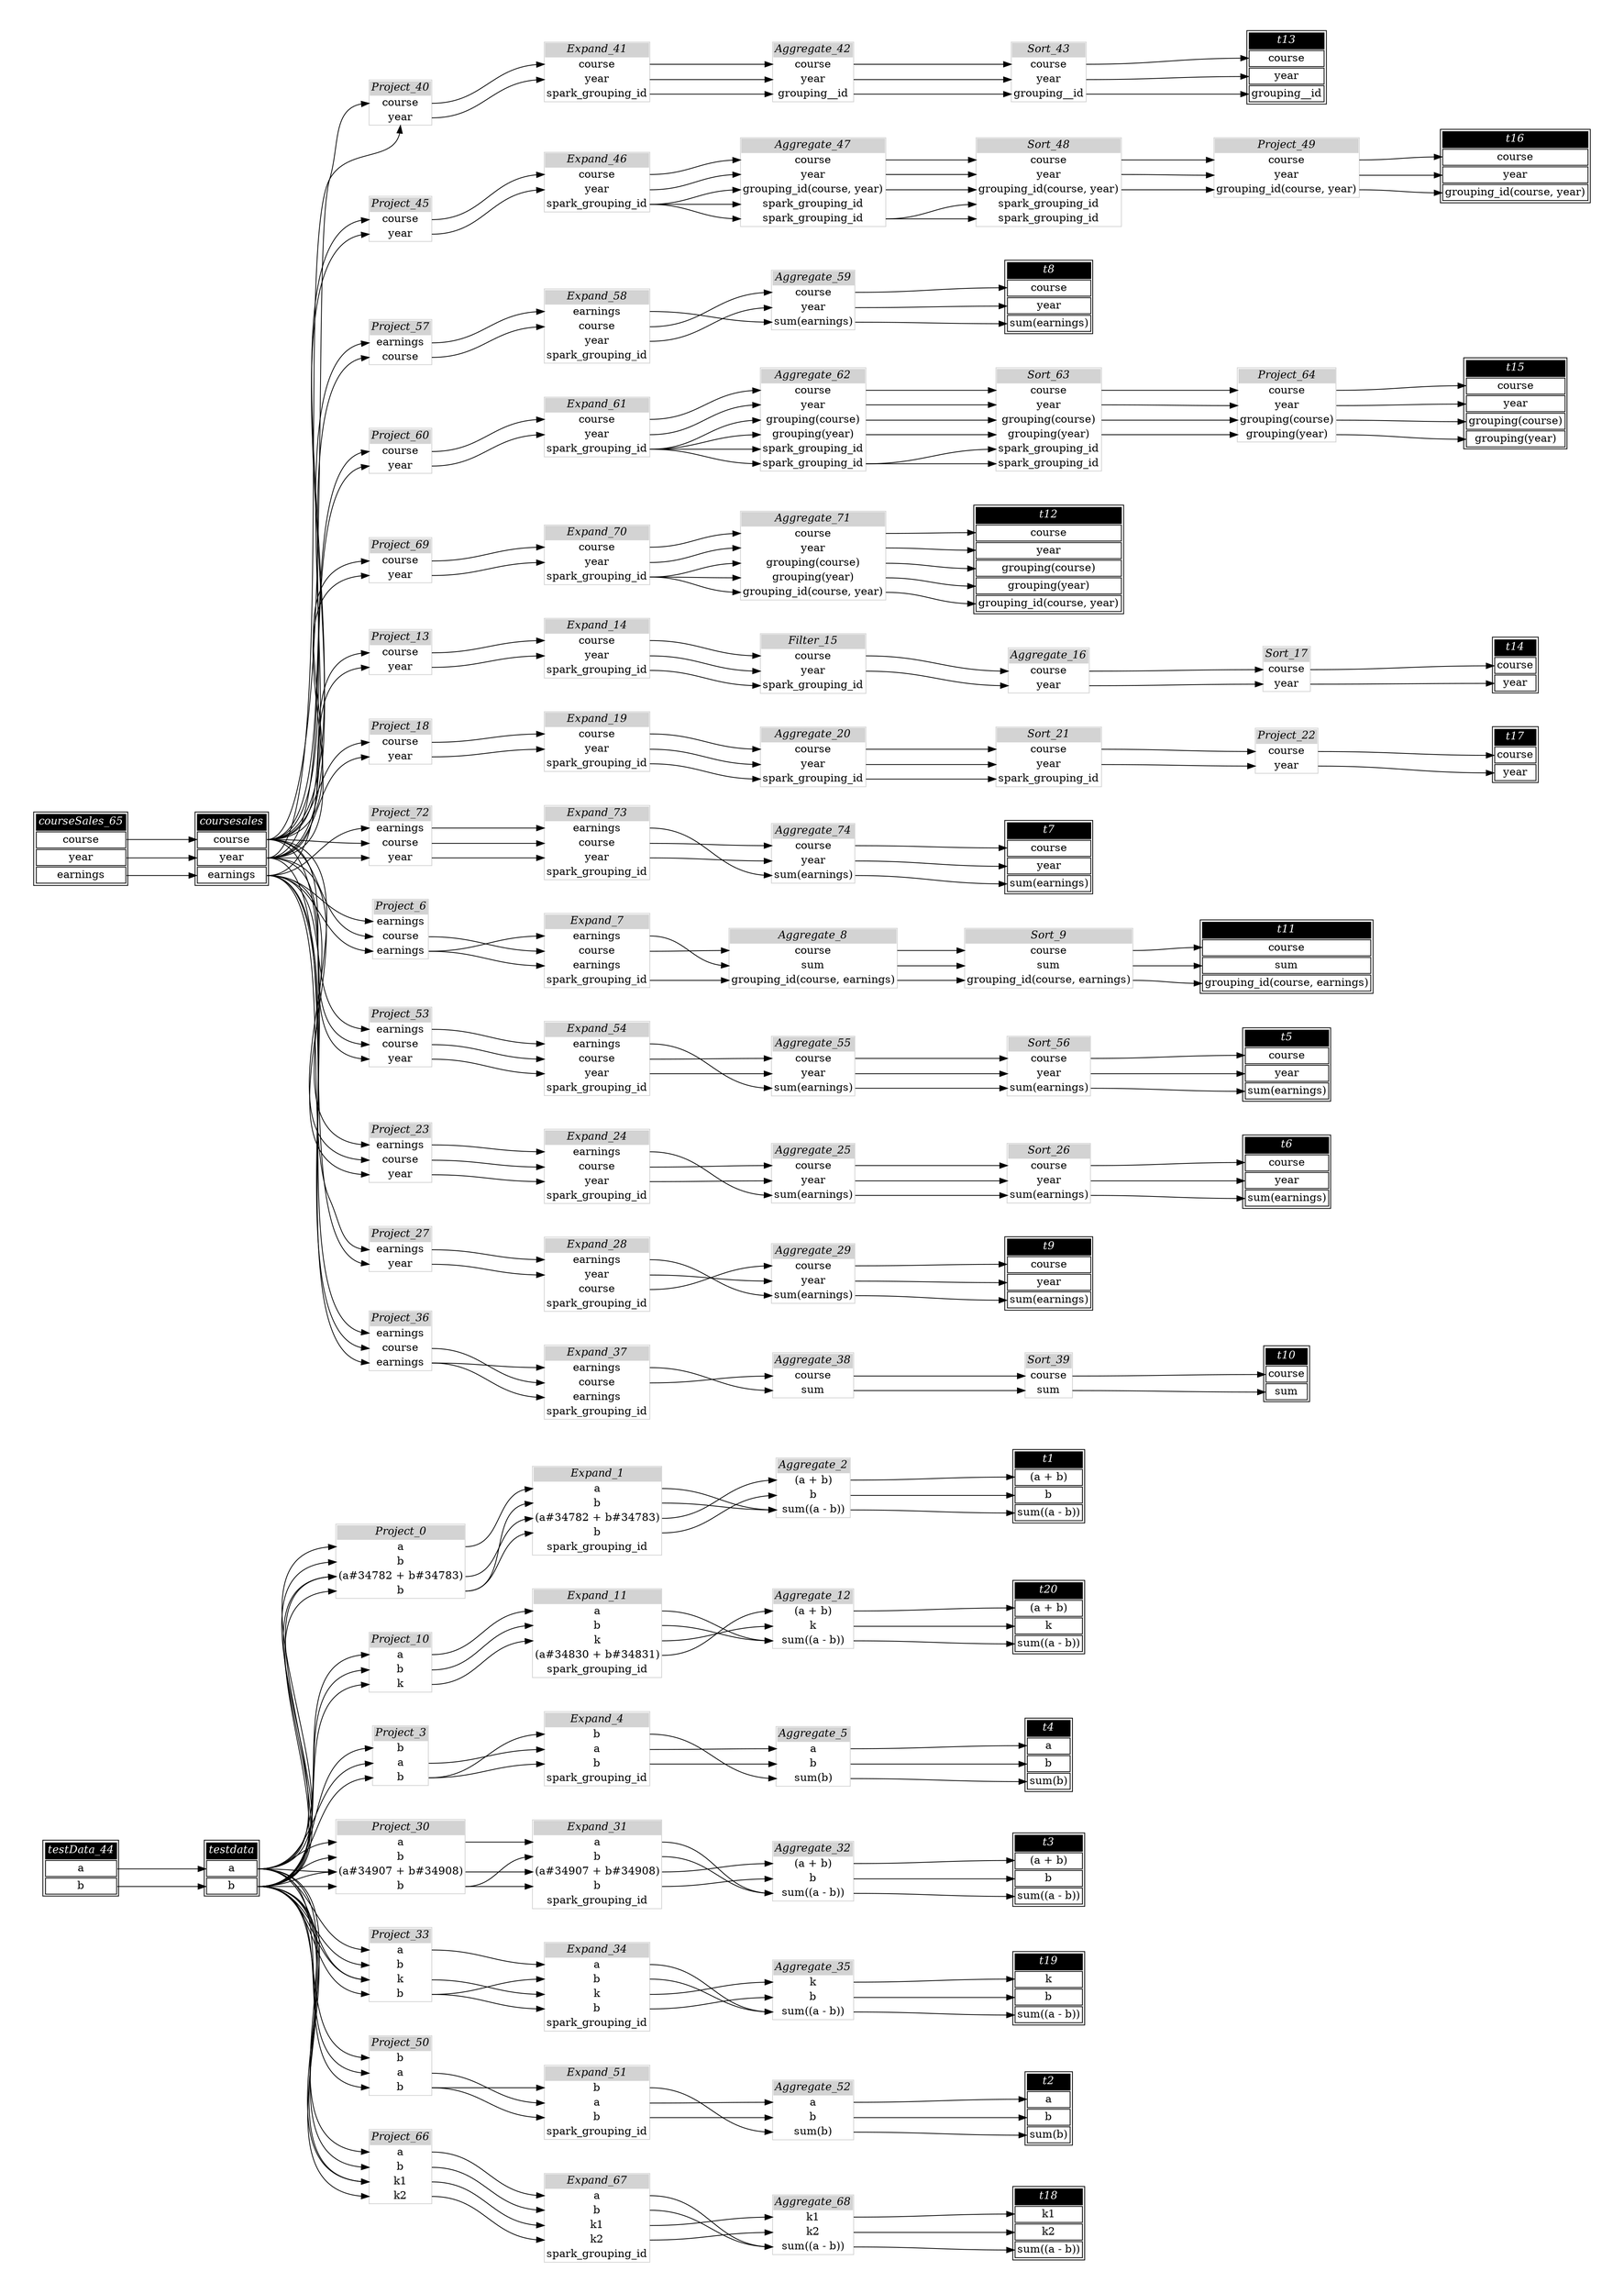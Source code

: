 // Automatically generated by SQLFlowTestSuite


digraph {
  graph [pad="0.5" nodesep="0.5" ranksep="1" fontname="Helvetica" rankdir=LR];
  node [shape=plaintext]

  
"Aggregate_12" [label=<
<table color="lightgray" border="1" cellborder="0" cellspacing="0">
  <tr><td bgcolor="lightgray" port="nodeName"><i>Aggregate_12</i></td></tr>
  <tr><td port="0">(a + b)</td></tr>
<tr><td port="1">k</td></tr>
<tr><td port="2">sum((a - b))</td></tr>
</table>>];
       

"Aggregate_16" [label=<
<table color="lightgray" border="1" cellborder="0" cellspacing="0">
  <tr><td bgcolor="lightgray" port="nodeName"><i>Aggregate_16</i></td></tr>
  <tr><td port="0">course</td></tr>
<tr><td port="1">year</td></tr>
</table>>];
       

"Aggregate_2" [label=<
<table color="lightgray" border="1" cellborder="0" cellspacing="0">
  <tr><td bgcolor="lightgray" port="nodeName"><i>Aggregate_2</i></td></tr>
  <tr><td port="0">(a + b)</td></tr>
<tr><td port="1">b</td></tr>
<tr><td port="2">sum((a - b))</td></tr>
</table>>];
       

"Aggregate_20" [label=<
<table color="lightgray" border="1" cellborder="0" cellspacing="0">
  <tr><td bgcolor="lightgray" port="nodeName"><i>Aggregate_20</i></td></tr>
  <tr><td port="0">course</td></tr>
<tr><td port="1">year</td></tr>
<tr><td port="2">spark_grouping_id</td></tr>
</table>>];
       

"Aggregate_25" [label=<
<table color="lightgray" border="1" cellborder="0" cellspacing="0">
  <tr><td bgcolor="lightgray" port="nodeName"><i>Aggregate_25</i></td></tr>
  <tr><td port="0">course</td></tr>
<tr><td port="1">year</td></tr>
<tr><td port="2">sum(earnings)</td></tr>
</table>>];
       

"Aggregate_29" [label=<
<table color="lightgray" border="1" cellborder="0" cellspacing="0">
  <tr><td bgcolor="lightgray" port="nodeName"><i>Aggregate_29</i></td></tr>
  <tr><td port="0">course</td></tr>
<tr><td port="1">year</td></tr>
<tr><td port="2">sum(earnings)</td></tr>
</table>>];
       

"Aggregate_32" [label=<
<table color="lightgray" border="1" cellborder="0" cellspacing="0">
  <tr><td bgcolor="lightgray" port="nodeName"><i>Aggregate_32</i></td></tr>
  <tr><td port="0">(a + b)</td></tr>
<tr><td port="1">b</td></tr>
<tr><td port="2">sum((a - b))</td></tr>
</table>>];
       

"Aggregate_35" [label=<
<table color="lightgray" border="1" cellborder="0" cellspacing="0">
  <tr><td bgcolor="lightgray" port="nodeName"><i>Aggregate_35</i></td></tr>
  <tr><td port="0">k</td></tr>
<tr><td port="1">b</td></tr>
<tr><td port="2">sum((a - b))</td></tr>
</table>>];
       

"Aggregate_38" [label=<
<table color="lightgray" border="1" cellborder="0" cellspacing="0">
  <tr><td bgcolor="lightgray" port="nodeName"><i>Aggregate_38</i></td></tr>
  <tr><td port="0">course</td></tr>
<tr><td port="1">sum</td></tr>
</table>>];
       

"Aggregate_42" [label=<
<table color="lightgray" border="1" cellborder="0" cellspacing="0">
  <tr><td bgcolor="lightgray" port="nodeName"><i>Aggregate_42</i></td></tr>
  <tr><td port="0">course</td></tr>
<tr><td port="1">year</td></tr>
<tr><td port="2">grouping__id</td></tr>
</table>>];
       

"Aggregate_47" [label=<
<table color="lightgray" border="1" cellborder="0" cellspacing="0">
  <tr><td bgcolor="lightgray" port="nodeName"><i>Aggregate_47</i></td></tr>
  <tr><td port="0">course</td></tr>
<tr><td port="1">year</td></tr>
<tr><td port="2">grouping_id(course, year)</td></tr>
<tr><td port="3">spark_grouping_id</td></tr>
<tr><td port="4">spark_grouping_id</td></tr>
</table>>];
       

"Aggregate_5" [label=<
<table color="lightgray" border="1" cellborder="0" cellspacing="0">
  <tr><td bgcolor="lightgray" port="nodeName"><i>Aggregate_5</i></td></tr>
  <tr><td port="0">a</td></tr>
<tr><td port="1">b</td></tr>
<tr><td port="2">sum(b)</td></tr>
</table>>];
       

"Aggregate_52" [label=<
<table color="lightgray" border="1" cellborder="0" cellspacing="0">
  <tr><td bgcolor="lightgray" port="nodeName"><i>Aggregate_52</i></td></tr>
  <tr><td port="0">a</td></tr>
<tr><td port="1">b</td></tr>
<tr><td port="2">sum(b)</td></tr>
</table>>];
       

"Aggregate_55" [label=<
<table color="lightgray" border="1" cellborder="0" cellspacing="0">
  <tr><td bgcolor="lightgray" port="nodeName"><i>Aggregate_55</i></td></tr>
  <tr><td port="0">course</td></tr>
<tr><td port="1">year</td></tr>
<tr><td port="2">sum(earnings)</td></tr>
</table>>];
       

"Aggregate_59" [label=<
<table color="lightgray" border="1" cellborder="0" cellspacing="0">
  <tr><td bgcolor="lightgray" port="nodeName"><i>Aggregate_59</i></td></tr>
  <tr><td port="0">course</td></tr>
<tr><td port="1">year</td></tr>
<tr><td port="2">sum(earnings)</td></tr>
</table>>];
       

"Aggregate_62" [label=<
<table color="lightgray" border="1" cellborder="0" cellspacing="0">
  <tr><td bgcolor="lightgray" port="nodeName"><i>Aggregate_62</i></td></tr>
  <tr><td port="0">course</td></tr>
<tr><td port="1">year</td></tr>
<tr><td port="2">grouping(course)</td></tr>
<tr><td port="3">grouping(year)</td></tr>
<tr><td port="4">spark_grouping_id</td></tr>
<tr><td port="5">spark_grouping_id</td></tr>
</table>>];
       

"Aggregate_68" [label=<
<table color="lightgray" border="1" cellborder="0" cellspacing="0">
  <tr><td bgcolor="lightgray" port="nodeName"><i>Aggregate_68</i></td></tr>
  <tr><td port="0">k1</td></tr>
<tr><td port="1">k2</td></tr>
<tr><td port="2">sum((a - b))</td></tr>
</table>>];
       

"Aggregate_71" [label=<
<table color="lightgray" border="1" cellborder="0" cellspacing="0">
  <tr><td bgcolor="lightgray" port="nodeName"><i>Aggregate_71</i></td></tr>
  <tr><td port="0">course</td></tr>
<tr><td port="1">year</td></tr>
<tr><td port="2">grouping(course)</td></tr>
<tr><td port="3">grouping(year)</td></tr>
<tr><td port="4">grouping_id(course, year)</td></tr>
</table>>];
       

"Aggregate_74" [label=<
<table color="lightgray" border="1" cellborder="0" cellspacing="0">
  <tr><td bgcolor="lightgray" port="nodeName"><i>Aggregate_74</i></td></tr>
  <tr><td port="0">course</td></tr>
<tr><td port="1">year</td></tr>
<tr><td port="2">sum(earnings)</td></tr>
</table>>];
       

"Aggregate_8" [label=<
<table color="lightgray" border="1" cellborder="0" cellspacing="0">
  <tr><td bgcolor="lightgray" port="nodeName"><i>Aggregate_8</i></td></tr>
  <tr><td port="0">course</td></tr>
<tr><td port="1">sum</td></tr>
<tr><td port="2">grouping_id(course, earnings)</td></tr>
</table>>];
       

"Expand_1" [label=<
<table color="lightgray" border="1" cellborder="0" cellspacing="0">
  <tr><td bgcolor="lightgray" port="nodeName"><i>Expand_1</i></td></tr>
  <tr><td port="0">a</td></tr>
<tr><td port="1">b</td></tr>
<tr><td port="2">(a#34782 + b#34783)</td></tr>
<tr><td port="3">b</td></tr>
<tr><td port="4">spark_grouping_id</td></tr>
</table>>];
       

"Expand_11" [label=<
<table color="lightgray" border="1" cellborder="0" cellspacing="0">
  <tr><td bgcolor="lightgray" port="nodeName"><i>Expand_11</i></td></tr>
  <tr><td port="0">a</td></tr>
<tr><td port="1">b</td></tr>
<tr><td port="2">k</td></tr>
<tr><td port="3">(a#34830 + b#34831)</td></tr>
<tr><td port="4">spark_grouping_id</td></tr>
</table>>];
       

"Expand_14" [label=<
<table color="lightgray" border="1" cellborder="0" cellspacing="0">
  <tr><td bgcolor="lightgray" port="nodeName"><i>Expand_14</i></td></tr>
  <tr><td port="0">course</td></tr>
<tr><td port="1">year</td></tr>
<tr><td port="2">spark_grouping_id</td></tr>
</table>>];
       

"Expand_19" [label=<
<table color="lightgray" border="1" cellborder="0" cellspacing="0">
  <tr><td bgcolor="lightgray" port="nodeName"><i>Expand_19</i></td></tr>
  <tr><td port="0">course</td></tr>
<tr><td port="1">year</td></tr>
<tr><td port="2">spark_grouping_id</td></tr>
</table>>];
       

"Expand_24" [label=<
<table color="lightgray" border="1" cellborder="0" cellspacing="0">
  <tr><td bgcolor="lightgray" port="nodeName"><i>Expand_24</i></td></tr>
  <tr><td port="0">earnings</td></tr>
<tr><td port="1">course</td></tr>
<tr><td port="2">year</td></tr>
<tr><td port="3">spark_grouping_id</td></tr>
</table>>];
       

"Expand_28" [label=<
<table color="lightgray" border="1" cellborder="0" cellspacing="0">
  <tr><td bgcolor="lightgray" port="nodeName"><i>Expand_28</i></td></tr>
  <tr><td port="0">earnings</td></tr>
<tr><td port="1">year</td></tr>
<tr><td port="2">course</td></tr>
<tr><td port="3">spark_grouping_id</td></tr>
</table>>];
       

"Expand_31" [label=<
<table color="lightgray" border="1" cellborder="0" cellspacing="0">
  <tr><td bgcolor="lightgray" port="nodeName"><i>Expand_31</i></td></tr>
  <tr><td port="0">a</td></tr>
<tr><td port="1">b</td></tr>
<tr><td port="2">(a#34907 + b#34908)</td></tr>
<tr><td port="3">b</td></tr>
<tr><td port="4">spark_grouping_id</td></tr>
</table>>];
       

"Expand_34" [label=<
<table color="lightgray" border="1" cellborder="0" cellspacing="0">
  <tr><td bgcolor="lightgray" port="nodeName"><i>Expand_34</i></td></tr>
  <tr><td port="0">a</td></tr>
<tr><td port="1">b</td></tr>
<tr><td port="2">k</td></tr>
<tr><td port="3">b</td></tr>
<tr><td port="4">spark_grouping_id</td></tr>
</table>>];
       

"Expand_37" [label=<
<table color="lightgray" border="1" cellborder="0" cellspacing="0">
  <tr><td bgcolor="lightgray" port="nodeName"><i>Expand_37</i></td></tr>
  <tr><td port="0">earnings</td></tr>
<tr><td port="1">course</td></tr>
<tr><td port="2">earnings</td></tr>
<tr><td port="3">spark_grouping_id</td></tr>
</table>>];
       

"Expand_4" [label=<
<table color="lightgray" border="1" cellborder="0" cellspacing="0">
  <tr><td bgcolor="lightgray" port="nodeName"><i>Expand_4</i></td></tr>
  <tr><td port="0">b</td></tr>
<tr><td port="1">a</td></tr>
<tr><td port="2">b</td></tr>
<tr><td port="3">spark_grouping_id</td></tr>
</table>>];
       

"Expand_41" [label=<
<table color="lightgray" border="1" cellborder="0" cellspacing="0">
  <tr><td bgcolor="lightgray" port="nodeName"><i>Expand_41</i></td></tr>
  <tr><td port="0">course</td></tr>
<tr><td port="1">year</td></tr>
<tr><td port="2">spark_grouping_id</td></tr>
</table>>];
       

"Expand_46" [label=<
<table color="lightgray" border="1" cellborder="0" cellspacing="0">
  <tr><td bgcolor="lightgray" port="nodeName"><i>Expand_46</i></td></tr>
  <tr><td port="0">course</td></tr>
<tr><td port="1">year</td></tr>
<tr><td port="2">spark_grouping_id</td></tr>
</table>>];
       

"Expand_51" [label=<
<table color="lightgray" border="1" cellborder="0" cellspacing="0">
  <tr><td bgcolor="lightgray" port="nodeName"><i>Expand_51</i></td></tr>
  <tr><td port="0">b</td></tr>
<tr><td port="1">a</td></tr>
<tr><td port="2">b</td></tr>
<tr><td port="3">spark_grouping_id</td></tr>
</table>>];
       

"Expand_54" [label=<
<table color="lightgray" border="1" cellborder="0" cellspacing="0">
  <tr><td bgcolor="lightgray" port="nodeName"><i>Expand_54</i></td></tr>
  <tr><td port="0">earnings</td></tr>
<tr><td port="1">course</td></tr>
<tr><td port="2">year</td></tr>
<tr><td port="3">spark_grouping_id</td></tr>
</table>>];
       

"Expand_58" [label=<
<table color="lightgray" border="1" cellborder="0" cellspacing="0">
  <tr><td bgcolor="lightgray" port="nodeName"><i>Expand_58</i></td></tr>
  <tr><td port="0">earnings</td></tr>
<tr><td port="1">course</td></tr>
<tr><td port="2">year</td></tr>
<tr><td port="3">spark_grouping_id</td></tr>
</table>>];
       

"Expand_61" [label=<
<table color="lightgray" border="1" cellborder="0" cellspacing="0">
  <tr><td bgcolor="lightgray" port="nodeName"><i>Expand_61</i></td></tr>
  <tr><td port="0">course</td></tr>
<tr><td port="1">year</td></tr>
<tr><td port="2">spark_grouping_id</td></tr>
</table>>];
       

"Expand_67" [label=<
<table color="lightgray" border="1" cellborder="0" cellspacing="0">
  <tr><td bgcolor="lightgray" port="nodeName"><i>Expand_67</i></td></tr>
  <tr><td port="0">a</td></tr>
<tr><td port="1">b</td></tr>
<tr><td port="2">k1</td></tr>
<tr><td port="3">k2</td></tr>
<tr><td port="4">spark_grouping_id</td></tr>
</table>>];
       

"Expand_7" [label=<
<table color="lightgray" border="1" cellborder="0" cellspacing="0">
  <tr><td bgcolor="lightgray" port="nodeName"><i>Expand_7</i></td></tr>
  <tr><td port="0">earnings</td></tr>
<tr><td port="1">course</td></tr>
<tr><td port="2">earnings</td></tr>
<tr><td port="3">spark_grouping_id</td></tr>
</table>>];
       

"Expand_70" [label=<
<table color="lightgray" border="1" cellborder="0" cellspacing="0">
  <tr><td bgcolor="lightgray" port="nodeName"><i>Expand_70</i></td></tr>
  <tr><td port="0">course</td></tr>
<tr><td port="1">year</td></tr>
<tr><td port="2">spark_grouping_id</td></tr>
</table>>];
       

"Expand_73" [label=<
<table color="lightgray" border="1" cellborder="0" cellspacing="0">
  <tr><td bgcolor="lightgray" port="nodeName"><i>Expand_73</i></td></tr>
  <tr><td port="0">earnings</td></tr>
<tr><td port="1">course</td></tr>
<tr><td port="2">year</td></tr>
<tr><td port="3">spark_grouping_id</td></tr>
</table>>];
       

"Filter_15" [label=<
<table color="lightgray" border="1" cellborder="0" cellspacing="0">
  <tr><td bgcolor="lightgray" port="nodeName"><i>Filter_15</i></td></tr>
  <tr><td port="0">course</td></tr>
<tr><td port="1">year</td></tr>
<tr><td port="2">spark_grouping_id</td></tr>
</table>>];
       

"Project_0" [label=<
<table color="lightgray" border="1" cellborder="0" cellspacing="0">
  <tr><td bgcolor="lightgray" port="nodeName"><i>Project_0</i></td></tr>
  <tr><td port="0">a</td></tr>
<tr><td port="1">b</td></tr>
<tr><td port="2">(a#34782 + b#34783)</td></tr>
<tr><td port="3">b</td></tr>
</table>>];
       

"Project_10" [label=<
<table color="lightgray" border="1" cellborder="0" cellspacing="0">
  <tr><td bgcolor="lightgray" port="nodeName"><i>Project_10</i></td></tr>
  <tr><td port="0">a</td></tr>
<tr><td port="1">b</td></tr>
<tr><td port="2">k</td></tr>
</table>>];
       

"Project_13" [label=<
<table color="lightgray" border="1" cellborder="0" cellspacing="0">
  <tr><td bgcolor="lightgray" port="nodeName"><i>Project_13</i></td></tr>
  <tr><td port="0">course</td></tr>
<tr><td port="1">year</td></tr>
</table>>];
       

"Project_18" [label=<
<table color="lightgray" border="1" cellborder="0" cellspacing="0">
  <tr><td bgcolor="lightgray" port="nodeName"><i>Project_18</i></td></tr>
  <tr><td port="0">course</td></tr>
<tr><td port="1">year</td></tr>
</table>>];
       

"Project_22" [label=<
<table color="lightgray" border="1" cellborder="0" cellspacing="0">
  <tr><td bgcolor="lightgray" port="nodeName"><i>Project_22</i></td></tr>
  <tr><td port="0">course</td></tr>
<tr><td port="1">year</td></tr>
</table>>];
       

"Project_23" [label=<
<table color="lightgray" border="1" cellborder="0" cellspacing="0">
  <tr><td bgcolor="lightgray" port="nodeName"><i>Project_23</i></td></tr>
  <tr><td port="0">earnings</td></tr>
<tr><td port="1">course</td></tr>
<tr><td port="2">year</td></tr>
</table>>];
       

"Project_27" [label=<
<table color="lightgray" border="1" cellborder="0" cellspacing="0">
  <tr><td bgcolor="lightgray" port="nodeName"><i>Project_27</i></td></tr>
  <tr><td port="0">earnings</td></tr>
<tr><td port="1">year</td></tr>
</table>>];
       

"Project_3" [label=<
<table color="lightgray" border="1" cellborder="0" cellspacing="0">
  <tr><td bgcolor="lightgray" port="nodeName"><i>Project_3</i></td></tr>
  <tr><td port="0">b</td></tr>
<tr><td port="1">a</td></tr>
<tr><td port="2">b</td></tr>
</table>>];
       

"Project_30" [label=<
<table color="lightgray" border="1" cellborder="0" cellspacing="0">
  <tr><td bgcolor="lightgray" port="nodeName"><i>Project_30</i></td></tr>
  <tr><td port="0">a</td></tr>
<tr><td port="1">b</td></tr>
<tr><td port="2">(a#34907 + b#34908)</td></tr>
<tr><td port="3">b</td></tr>
</table>>];
       

"Project_33" [label=<
<table color="lightgray" border="1" cellborder="0" cellspacing="0">
  <tr><td bgcolor="lightgray" port="nodeName"><i>Project_33</i></td></tr>
  <tr><td port="0">a</td></tr>
<tr><td port="1">b</td></tr>
<tr><td port="2">k</td></tr>
<tr><td port="3">b</td></tr>
</table>>];
       

"Project_36" [label=<
<table color="lightgray" border="1" cellborder="0" cellspacing="0">
  <tr><td bgcolor="lightgray" port="nodeName"><i>Project_36</i></td></tr>
  <tr><td port="0">earnings</td></tr>
<tr><td port="1">course</td></tr>
<tr><td port="2">earnings</td></tr>
</table>>];
       

"Project_40" [label=<
<table color="lightgray" border="1" cellborder="0" cellspacing="0">
  <tr><td bgcolor="lightgray" port="nodeName"><i>Project_40</i></td></tr>
  <tr><td port="0">course</td></tr>
<tr><td port="1">year</td></tr>
</table>>];
       

"Project_45" [label=<
<table color="lightgray" border="1" cellborder="0" cellspacing="0">
  <tr><td bgcolor="lightgray" port="nodeName"><i>Project_45</i></td></tr>
  <tr><td port="0">course</td></tr>
<tr><td port="1">year</td></tr>
</table>>];
       

"Project_49" [label=<
<table color="lightgray" border="1" cellborder="0" cellspacing="0">
  <tr><td bgcolor="lightgray" port="nodeName"><i>Project_49</i></td></tr>
  <tr><td port="0">course</td></tr>
<tr><td port="1">year</td></tr>
<tr><td port="2">grouping_id(course, year)</td></tr>
</table>>];
       

"Project_50" [label=<
<table color="lightgray" border="1" cellborder="0" cellspacing="0">
  <tr><td bgcolor="lightgray" port="nodeName"><i>Project_50</i></td></tr>
  <tr><td port="0">b</td></tr>
<tr><td port="1">a</td></tr>
<tr><td port="2">b</td></tr>
</table>>];
       

"Project_53" [label=<
<table color="lightgray" border="1" cellborder="0" cellspacing="0">
  <tr><td bgcolor="lightgray" port="nodeName"><i>Project_53</i></td></tr>
  <tr><td port="0">earnings</td></tr>
<tr><td port="1">course</td></tr>
<tr><td port="2">year</td></tr>
</table>>];
       

"Project_57" [label=<
<table color="lightgray" border="1" cellborder="0" cellspacing="0">
  <tr><td bgcolor="lightgray" port="nodeName"><i>Project_57</i></td></tr>
  <tr><td port="0">earnings</td></tr>
<tr><td port="1">course</td></tr>
</table>>];
       

"Project_6" [label=<
<table color="lightgray" border="1" cellborder="0" cellspacing="0">
  <tr><td bgcolor="lightgray" port="nodeName"><i>Project_6</i></td></tr>
  <tr><td port="0">earnings</td></tr>
<tr><td port="1">course</td></tr>
<tr><td port="2">earnings</td></tr>
</table>>];
       

"Project_60" [label=<
<table color="lightgray" border="1" cellborder="0" cellspacing="0">
  <tr><td bgcolor="lightgray" port="nodeName"><i>Project_60</i></td></tr>
  <tr><td port="0">course</td></tr>
<tr><td port="1">year</td></tr>
</table>>];
       

"Project_64" [label=<
<table color="lightgray" border="1" cellborder="0" cellspacing="0">
  <tr><td bgcolor="lightgray" port="nodeName"><i>Project_64</i></td></tr>
  <tr><td port="0">course</td></tr>
<tr><td port="1">year</td></tr>
<tr><td port="2">grouping(course)</td></tr>
<tr><td port="3">grouping(year)</td></tr>
</table>>];
       

"Project_66" [label=<
<table color="lightgray" border="1" cellborder="0" cellspacing="0">
  <tr><td bgcolor="lightgray" port="nodeName"><i>Project_66</i></td></tr>
  <tr><td port="0">a</td></tr>
<tr><td port="1">b</td></tr>
<tr><td port="2">k1</td></tr>
<tr><td port="3">k2</td></tr>
</table>>];
       

"Project_69" [label=<
<table color="lightgray" border="1" cellborder="0" cellspacing="0">
  <tr><td bgcolor="lightgray" port="nodeName"><i>Project_69</i></td></tr>
  <tr><td port="0">course</td></tr>
<tr><td port="1">year</td></tr>
</table>>];
       

"Project_72" [label=<
<table color="lightgray" border="1" cellborder="0" cellspacing="0">
  <tr><td bgcolor="lightgray" port="nodeName"><i>Project_72</i></td></tr>
  <tr><td port="0">earnings</td></tr>
<tr><td port="1">course</td></tr>
<tr><td port="2">year</td></tr>
</table>>];
       

"Sort_17" [label=<
<table color="lightgray" border="1" cellborder="0" cellspacing="0">
  <tr><td bgcolor="lightgray" port="nodeName"><i>Sort_17</i></td></tr>
  <tr><td port="0">course</td></tr>
<tr><td port="1">year</td></tr>
</table>>];
       

"Sort_21" [label=<
<table color="lightgray" border="1" cellborder="0" cellspacing="0">
  <tr><td bgcolor="lightgray" port="nodeName"><i>Sort_21</i></td></tr>
  <tr><td port="0">course</td></tr>
<tr><td port="1">year</td></tr>
<tr><td port="2">spark_grouping_id</td></tr>
</table>>];
       

"Sort_26" [label=<
<table color="lightgray" border="1" cellborder="0" cellspacing="0">
  <tr><td bgcolor="lightgray" port="nodeName"><i>Sort_26</i></td></tr>
  <tr><td port="0">course</td></tr>
<tr><td port="1">year</td></tr>
<tr><td port="2">sum(earnings)</td></tr>
</table>>];
       

"Sort_39" [label=<
<table color="lightgray" border="1" cellborder="0" cellspacing="0">
  <tr><td bgcolor="lightgray" port="nodeName"><i>Sort_39</i></td></tr>
  <tr><td port="0">course</td></tr>
<tr><td port="1">sum</td></tr>
</table>>];
       

"Sort_43" [label=<
<table color="lightgray" border="1" cellborder="0" cellspacing="0">
  <tr><td bgcolor="lightgray" port="nodeName"><i>Sort_43</i></td></tr>
  <tr><td port="0">course</td></tr>
<tr><td port="1">year</td></tr>
<tr><td port="2">grouping__id</td></tr>
</table>>];
       

"Sort_48" [label=<
<table color="lightgray" border="1" cellborder="0" cellspacing="0">
  <tr><td bgcolor="lightgray" port="nodeName"><i>Sort_48</i></td></tr>
  <tr><td port="0">course</td></tr>
<tr><td port="1">year</td></tr>
<tr><td port="2">grouping_id(course, year)</td></tr>
<tr><td port="3">spark_grouping_id</td></tr>
<tr><td port="4">spark_grouping_id</td></tr>
</table>>];
       

"Sort_56" [label=<
<table color="lightgray" border="1" cellborder="0" cellspacing="0">
  <tr><td bgcolor="lightgray" port="nodeName"><i>Sort_56</i></td></tr>
  <tr><td port="0">course</td></tr>
<tr><td port="1">year</td></tr>
<tr><td port="2">sum(earnings)</td></tr>
</table>>];
       

"Sort_63" [label=<
<table color="lightgray" border="1" cellborder="0" cellspacing="0">
  <tr><td bgcolor="lightgray" port="nodeName"><i>Sort_63</i></td></tr>
  <tr><td port="0">course</td></tr>
<tr><td port="1">year</td></tr>
<tr><td port="2">grouping(course)</td></tr>
<tr><td port="3">grouping(year)</td></tr>
<tr><td port="4">spark_grouping_id</td></tr>
<tr><td port="5">spark_grouping_id</td></tr>
</table>>];
       

"Sort_9" [label=<
<table color="lightgray" border="1" cellborder="0" cellspacing="0">
  <tr><td bgcolor="lightgray" port="nodeName"><i>Sort_9</i></td></tr>
  <tr><td port="0">course</td></tr>
<tr><td port="1">sum</td></tr>
<tr><td port="2">grouping_id(course, earnings)</td></tr>
</table>>];
       

"courseSales_65" [color="black" label=<
<table>
  <tr><td bgcolor="black" port="nodeName"><i><font color="white">courseSales_65</font></i></td></tr>
  <tr><td port="0">course</td></tr>
<tr><td port="1">year</td></tr>
<tr><td port="2">earnings</td></tr>
</table>>];
       

"coursesales" [color="black" label=<
<table>
  <tr><td bgcolor="black" port="nodeName"><i><font color="white">coursesales</font></i></td></tr>
  <tr><td port="0">course</td></tr>
<tr><td port="1">year</td></tr>
<tr><td port="2">earnings</td></tr>
</table>>];
       

"t1" [color="black" label=<
<table>
  <tr><td bgcolor="black" port="nodeName"><i><font color="white">t1</font></i></td></tr>
  <tr><td port="0">(a + b)</td></tr>
<tr><td port="1">b</td></tr>
<tr><td port="2">sum((a - b))</td></tr>
</table>>];
       

"t10" [color="black" label=<
<table>
  <tr><td bgcolor="black" port="nodeName"><i><font color="white">t10</font></i></td></tr>
  <tr><td port="0">course</td></tr>
<tr><td port="1">sum</td></tr>
</table>>];
       

"t11" [color="black" label=<
<table>
  <tr><td bgcolor="black" port="nodeName"><i><font color="white">t11</font></i></td></tr>
  <tr><td port="0">course</td></tr>
<tr><td port="1">sum</td></tr>
<tr><td port="2">grouping_id(course, earnings)</td></tr>
</table>>];
       

"t12" [color="black" label=<
<table>
  <tr><td bgcolor="black" port="nodeName"><i><font color="white">t12</font></i></td></tr>
  <tr><td port="0">course</td></tr>
<tr><td port="1">year</td></tr>
<tr><td port="2">grouping(course)</td></tr>
<tr><td port="3">grouping(year)</td></tr>
<tr><td port="4">grouping_id(course, year)</td></tr>
</table>>];
       

"t13" [color="black" label=<
<table>
  <tr><td bgcolor="black" port="nodeName"><i><font color="white">t13</font></i></td></tr>
  <tr><td port="0">course</td></tr>
<tr><td port="1">year</td></tr>
<tr><td port="2">grouping__id</td></tr>
</table>>];
       

"t14" [color="black" label=<
<table>
  <tr><td bgcolor="black" port="nodeName"><i><font color="white">t14</font></i></td></tr>
  <tr><td port="0">course</td></tr>
<tr><td port="1">year</td></tr>
</table>>];
       

"t15" [color="black" label=<
<table>
  <tr><td bgcolor="black" port="nodeName"><i><font color="white">t15</font></i></td></tr>
  <tr><td port="0">course</td></tr>
<tr><td port="1">year</td></tr>
<tr><td port="2">grouping(course)</td></tr>
<tr><td port="3">grouping(year)</td></tr>
</table>>];
       

"t16" [color="black" label=<
<table>
  <tr><td bgcolor="black" port="nodeName"><i><font color="white">t16</font></i></td></tr>
  <tr><td port="0">course</td></tr>
<tr><td port="1">year</td></tr>
<tr><td port="2">grouping_id(course, year)</td></tr>
</table>>];
       

"t17" [color="black" label=<
<table>
  <tr><td bgcolor="black" port="nodeName"><i><font color="white">t17</font></i></td></tr>
  <tr><td port="0">course</td></tr>
<tr><td port="1">year</td></tr>
</table>>];
       

"t18" [color="black" label=<
<table>
  <tr><td bgcolor="black" port="nodeName"><i><font color="white">t18</font></i></td></tr>
  <tr><td port="0">k1</td></tr>
<tr><td port="1">k2</td></tr>
<tr><td port="2">sum((a - b))</td></tr>
</table>>];
       

"t19" [color="black" label=<
<table>
  <tr><td bgcolor="black" port="nodeName"><i><font color="white">t19</font></i></td></tr>
  <tr><td port="0">k</td></tr>
<tr><td port="1">b</td></tr>
<tr><td port="2">sum((a - b))</td></tr>
</table>>];
       

"t2" [color="black" label=<
<table>
  <tr><td bgcolor="black" port="nodeName"><i><font color="white">t2</font></i></td></tr>
  <tr><td port="0">a</td></tr>
<tr><td port="1">b</td></tr>
<tr><td port="2">sum(b)</td></tr>
</table>>];
       

"t20" [color="black" label=<
<table>
  <tr><td bgcolor="black" port="nodeName"><i><font color="white">t20</font></i></td></tr>
  <tr><td port="0">(a + b)</td></tr>
<tr><td port="1">k</td></tr>
<tr><td port="2">sum((a - b))</td></tr>
</table>>];
       

"t3" [color="black" label=<
<table>
  <tr><td bgcolor="black" port="nodeName"><i><font color="white">t3</font></i></td></tr>
  <tr><td port="0">(a + b)</td></tr>
<tr><td port="1">b</td></tr>
<tr><td port="2">sum((a - b))</td></tr>
</table>>];
       

"t4" [color="black" label=<
<table>
  <tr><td bgcolor="black" port="nodeName"><i><font color="white">t4</font></i></td></tr>
  <tr><td port="0">a</td></tr>
<tr><td port="1">b</td></tr>
<tr><td port="2">sum(b)</td></tr>
</table>>];
       

"t5" [color="black" label=<
<table>
  <tr><td bgcolor="black" port="nodeName"><i><font color="white">t5</font></i></td></tr>
  <tr><td port="0">course</td></tr>
<tr><td port="1">year</td></tr>
<tr><td port="2">sum(earnings)</td></tr>
</table>>];
       

"t6" [color="black" label=<
<table>
  <tr><td bgcolor="black" port="nodeName"><i><font color="white">t6</font></i></td></tr>
  <tr><td port="0">course</td></tr>
<tr><td port="1">year</td></tr>
<tr><td port="2">sum(earnings)</td></tr>
</table>>];
       

"t7" [color="black" label=<
<table>
  <tr><td bgcolor="black" port="nodeName"><i><font color="white">t7</font></i></td></tr>
  <tr><td port="0">course</td></tr>
<tr><td port="1">year</td></tr>
<tr><td port="2">sum(earnings)</td></tr>
</table>>];
       

"t8" [color="black" label=<
<table>
  <tr><td bgcolor="black" port="nodeName"><i><font color="white">t8</font></i></td></tr>
  <tr><td port="0">course</td></tr>
<tr><td port="1">year</td></tr>
<tr><td port="2">sum(earnings)</td></tr>
</table>>];
       

"t9" [color="black" label=<
<table>
  <tr><td bgcolor="black" port="nodeName"><i><font color="white">t9</font></i></td></tr>
  <tr><td port="0">course</td></tr>
<tr><td port="1">year</td></tr>
<tr><td port="2">sum(earnings)</td></tr>
</table>>];
       

"testData_44" [color="black" label=<
<table>
  <tr><td bgcolor="black" port="nodeName"><i><font color="white">testData_44</font></i></td></tr>
  <tr><td port="0">a</td></tr>
<tr><td port="1">b</td></tr>
</table>>];
       

"testdata" [color="black" label=<
<table>
  <tr><td bgcolor="black" port="nodeName"><i><font color="white">testdata</font></i></td></tr>
  <tr><td port="0">a</td></tr>
<tr><td port="1">b</td></tr>
</table>>];
       
  "Aggregate_12":0 -> "t20":0;
"Aggregate_12":1 -> "t20":1;
"Aggregate_12":2 -> "t20":2;
"Aggregate_16":0 -> "Sort_17":0;
"Aggregate_16":1 -> "Sort_17":1;
"Aggregate_2":0 -> "t1":0;
"Aggregate_2":1 -> "t1":1;
"Aggregate_2":2 -> "t1":2;
"Aggregate_20":0 -> "Sort_21":0;
"Aggregate_20":1 -> "Sort_21":1;
"Aggregate_20":2 -> "Sort_21":2;
"Aggregate_25":0 -> "Sort_26":0;
"Aggregate_25":1 -> "Sort_26":1;
"Aggregate_25":2 -> "Sort_26":2;
"Aggregate_29":0 -> "t9":0;
"Aggregate_29":1 -> "t9":1;
"Aggregate_29":2 -> "t9":2;
"Aggregate_32":0 -> "t3":0;
"Aggregate_32":1 -> "t3":1;
"Aggregate_32":2 -> "t3":2;
"Aggregate_35":0 -> "t19":0;
"Aggregate_35":1 -> "t19":1;
"Aggregate_35":2 -> "t19":2;
"Aggregate_38":0 -> "Sort_39":0;
"Aggregate_38":1 -> "Sort_39":1;
"Aggregate_42":0 -> "Sort_43":0;
"Aggregate_42":1 -> "Sort_43":1;
"Aggregate_42":2 -> "Sort_43":2;
"Aggregate_47":0 -> "Sort_48":0;
"Aggregate_47":1 -> "Sort_48":1;
"Aggregate_47":2 -> "Sort_48":2;
"Aggregate_47":4 -> "Sort_48":3;
"Aggregate_47":4 -> "Sort_48":4;
"Aggregate_5":0 -> "t4":0;
"Aggregate_5":1 -> "t4":1;
"Aggregate_5":2 -> "t4":2;
"Aggregate_52":0 -> "t2":0;
"Aggregate_52":1 -> "t2":1;
"Aggregate_52":2 -> "t2":2;
"Aggregate_55":0 -> "Sort_56":0;
"Aggregate_55":1 -> "Sort_56":1;
"Aggregate_55":2 -> "Sort_56":2;
"Aggregate_59":0 -> "t8":0;
"Aggregate_59":1 -> "t8":1;
"Aggregate_59":2 -> "t8":2;
"Aggregate_62":0 -> "Sort_63":0;
"Aggregate_62":1 -> "Sort_63":1;
"Aggregate_62":2 -> "Sort_63":2;
"Aggregate_62":3 -> "Sort_63":3;
"Aggregate_62":5 -> "Sort_63":4;
"Aggregate_62":5 -> "Sort_63":5;
"Aggregate_68":0 -> "t18":0;
"Aggregate_68":1 -> "t18":1;
"Aggregate_68":2 -> "t18":2;
"Aggregate_71":0 -> "t12":0;
"Aggregate_71":1 -> "t12":1;
"Aggregate_71":2 -> "t12":2;
"Aggregate_71":3 -> "t12":3;
"Aggregate_71":4 -> "t12":4;
"Aggregate_74":0 -> "t7":0;
"Aggregate_74":1 -> "t7":1;
"Aggregate_74":2 -> "t7":2;
"Aggregate_8":0 -> "Sort_9":0;
"Aggregate_8":1 -> "Sort_9":1;
"Aggregate_8":2 -> "Sort_9":2;
"Expand_1":0 -> "Aggregate_2":2;
"Expand_1":1 -> "Aggregate_2":2;
"Expand_1":2 -> "Aggregate_2":0;
"Expand_1":3 -> "Aggregate_2":1;
"Expand_11":0 -> "Aggregate_12":2;
"Expand_11":1 -> "Aggregate_12":2;
"Expand_11":2 -> "Aggregate_12":1;
"Expand_11":3 -> "Aggregate_12":0;
"Expand_14":0 -> "Filter_15":0;
"Expand_14":1 -> "Filter_15":1;
"Expand_14":2 -> "Filter_15":2;
"Expand_19":0 -> "Aggregate_20":0;
"Expand_19":1 -> "Aggregate_20":1;
"Expand_19":2 -> "Aggregate_20":2;
"Expand_24":0 -> "Aggregate_25":2;
"Expand_24":1 -> "Aggregate_25":0;
"Expand_24":2 -> "Aggregate_25":1;
"Expand_28":0 -> "Aggregate_29":2;
"Expand_28":1 -> "Aggregate_29":1;
"Expand_28":2 -> "Aggregate_29":0;
"Expand_31":0 -> "Aggregate_32":2;
"Expand_31":1 -> "Aggregate_32":2;
"Expand_31":2 -> "Aggregate_32":0;
"Expand_31":3 -> "Aggregate_32":1;
"Expand_34":0 -> "Aggregate_35":2;
"Expand_34":1 -> "Aggregate_35":2;
"Expand_34":2 -> "Aggregate_35":0;
"Expand_34":3 -> "Aggregate_35":1;
"Expand_37":0 -> "Aggregate_38":1;
"Expand_37":1 -> "Aggregate_38":0;
"Expand_4":0 -> "Aggregate_5":2;
"Expand_4":1 -> "Aggregate_5":0;
"Expand_4":2 -> "Aggregate_5":1;
"Expand_41":0 -> "Aggregate_42":0;
"Expand_41":1 -> "Aggregate_42":1;
"Expand_41":2 -> "Aggregate_42":2;
"Expand_46":0 -> "Aggregate_47":0;
"Expand_46":1 -> "Aggregate_47":1;
"Expand_46":2 -> "Aggregate_47":2;
"Expand_46":2 -> "Aggregate_47":3;
"Expand_46":2 -> "Aggregate_47":4;
"Expand_51":0 -> "Aggregate_52":2;
"Expand_51":1 -> "Aggregate_52":0;
"Expand_51":2 -> "Aggregate_52":1;
"Expand_54":0 -> "Aggregate_55":2;
"Expand_54":1 -> "Aggregate_55":0;
"Expand_54":2 -> "Aggregate_55":1;
"Expand_58":0 -> "Aggregate_59":2;
"Expand_58":1 -> "Aggregate_59":0;
"Expand_58":2 -> "Aggregate_59":1;
"Expand_61":0 -> "Aggregate_62":0;
"Expand_61":1 -> "Aggregate_62":1;
"Expand_61":2 -> "Aggregate_62":2;
"Expand_61":2 -> "Aggregate_62":3;
"Expand_61":2 -> "Aggregate_62":4;
"Expand_61":2 -> "Aggregate_62":5;
"Expand_67":0 -> "Aggregate_68":2;
"Expand_67":1 -> "Aggregate_68":2;
"Expand_67":2 -> "Aggregate_68":0;
"Expand_67":3 -> "Aggregate_68":1;
"Expand_7":0 -> "Aggregate_8":1;
"Expand_7":1 -> "Aggregate_8":0;
"Expand_7":3 -> "Aggregate_8":2;
"Expand_70":0 -> "Aggregate_71":0;
"Expand_70":1 -> "Aggregate_71":1;
"Expand_70":2 -> "Aggregate_71":2;
"Expand_70":2 -> "Aggregate_71":3;
"Expand_70":2 -> "Aggregate_71":4;
"Expand_73":0 -> "Aggregate_74":2;
"Expand_73":1 -> "Aggregate_74":0;
"Expand_73":2 -> "Aggregate_74":1;
"Filter_15":0 -> "Aggregate_16":0;
"Filter_15":1 -> "Aggregate_16":1;
"Project_0":0 -> "Expand_1":0;
"Project_0":2 -> "Expand_1":2;
"Project_0":3 -> "Expand_1":1;
"Project_0":3 -> "Expand_1":3;
"Project_10":0 -> "Expand_11":0;
"Project_10":1 -> "Expand_11":1;
"Project_10":2 -> "Expand_11":2;
"Project_13":0 -> "Expand_14":0;
"Project_13":1 -> "Expand_14":1;
"Project_18":0 -> "Expand_19":0;
"Project_18":1 -> "Expand_19":1;
"Project_22":0 -> "t17":0;
"Project_22":1 -> "t17":1;
"Project_23":0 -> "Expand_24":0;
"Project_23":1 -> "Expand_24":1;
"Project_23":2 -> "Expand_24":2;
"Project_27":0 -> "Expand_28":0;
"Project_27":1 -> "Expand_28":1;
"Project_3":1 -> "Expand_4":1;
"Project_3":2 -> "Expand_4":0;
"Project_3":2 -> "Expand_4":2;
"Project_30":0 -> "Expand_31":0;
"Project_30":2 -> "Expand_31":2;
"Project_30":3 -> "Expand_31":1;
"Project_30":3 -> "Expand_31":3;
"Project_33":0 -> "Expand_34":0;
"Project_33":2 -> "Expand_34":2;
"Project_33":3 -> "Expand_34":1;
"Project_33":3 -> "Expand_34":3;
"Project_36":1 -> "Expand_37":1;
"Project_36":2 -> "Expand_37":0;
"Project_36":2 -> "Expand_37":2;
"Project_40":0 -> "Expand_41":0;
"Project_40":1 -> "Expand_41":1;
"Project_45":0 -> "Expand_46":0;
"Project_45":1 -> "Expand_46":1;
"Project_49":0 -> "t16":0;
"Project_49":1 -> "t16":1;
"Project_49":2 -> "t16":2;
"Project_50":1 -> "Expand_51":1;
"Project_50":2 -> "Expand_51":0;
"Project_50":2 -> "Expand_51":2;
"Project_53":0 -> "Expand_54":0;
"Project_53":1 -> "Expand_54":1;
"Project_53":2 -> "Expand_54":2;
"Project_57":0 -> "Expand_58":0;
"Project_57":1 -> "Expand_58":1;
"Project_6":1 -> "Expand_7":1;
"Project_6":2 -> "Expand_7":0;
"Project_6":2 -> "Expand_7":2;
"Project_60":0 -> "Expand_61":0;
"Project_60":1 -> "Expand_61":1;
"Project_64":0 -> "t15":0;
"Project_64":1 -> "t15":1;
"Project_64":2 -> "t15":2;
"Project_64":3 -> "t15":3;
"Project_66":0 -> "Expand_67":0;
"Project_66":1 -> "Expand_67":1;
"Project_66":2 -> "Expand_67":2;
"Project_66":3 -> "Expand_67":3;
"Project_69":0 -> "Expand_70":0;
"Project_69":1 -> "Expand_70":1;
"Project_72":0 -> "Expand_73":0;
"Project_72":1 -> "Expand_73":1;
"Project_72":2 -> "Expand_73":2;
"Sort_17":0 -> "t14":0;
"Sort_17":1 -> "t14":1;
"Sort_21":0 -> "Project_22":0;
"Sort_21":1 -> "Project_22":1;
"Sort_26":0 -> "t6":0;
"Sort_26":1 -> "t6":1;
"Sort_26":2 -> "t6":2;
"Sort_39":0 -> "t10":0;
"Sort_39":1 -> "t10":1;
"Sort_43":0 -> "t13":0;
"Sort_43":1 -> "t13":1;
"Sort_43":2 -> "t13":2;
"Sort_48":0 -> "Project_49":0;
"Sort_48":1 -> "Project_49":1;
"Sort_48":2 -> "Project_49":2;
"Sort_56":0 -> "t5":0;
"Sort_56":1 -> "t5":1;
"Sort_56":2 -> "t5":2;
"Sort_63":0 -> "Project_64":0;
"Sort_63":1 -> "Project_64":1;
"Sort_63":2 -> "Project_64":2;
"Sort_63":3 -> "Project_64":3;
"Sort_9":0 -> "t11":0;
"Sort_9":1 -> "t11":1;
"Sort_9":2 -> "t11":2;
"courseSales_65":0 -> "coursesales":0;
"courseSales_65":1 -> "coursesales":1;
"courseSales_65":2 -> "coursesales":2;
"coursesales":0 -> "Project_13":0;
"coursesales":0 -> "Project_18":0;
"coursesales":0 -> "Project_23":1;
"coursesales":0 -> "Project_36":1;
"coursesales":0 -> "Project_40":0;
"coursesales":0 -> "Project_45":0;
"coursesales":0 -> "Project_53":1;
"coursesales":0 -> "Project_57":1;
"coursesales":0 -> "Project_6":1;
"coursesales":0 -> "Project_60":0;
"coursesales":0 -> "Project_69":0;
"coursesales":0 -> "Project_72":1;
"coursesales":1 -> "Project_13":1;
"coursesales":1 -> "Project_18":1;
"coursesales":1 -> "Project_23":2;
"coursesales":1 -> "Project_27":1;
"coursesales":1 -> "Project_40":1;
"coursesales":1 -> "Project_45":1;
"coursesales":1 -> "Project_53":2;
"coursesales":1 -> "Project_60":1;
"coursesales":1 -> "Project_69":1;
"coursesales":1 -> "Project_72":2;
"coursesales":2 -> "Project_23":0;
"coursesales":2 -> "Project_27":0;
"coursesales":2 -> "Project_36":0;
"coursesales":2 -> "Project_36":2;
"coursesales":2 -> "Project_53":0;
"coursesales":2 -> "Project_57":0;
"coursesales":2 -> "Project_6":0;
"coursesales":2 -> "Project_6":2;
"coursesales":2 -> "Project_72":0;
"testData_44":0 -> "testdata":0;
"testData_44":1 -> "testdata":1;
"testdata":0 -> "Project_0":0;
"testdata":0 -> "Project_0":2;
"testdata":0 -> "Project_10":0;
"testdata":0 -> "Project_3":1;
"testdata":0 -> "Project_30":0;
"testdata":0 -> "Project_30":2;
"testdata":0 -> "Project_33":0;
"testdata":0 -> "Project_33":2;
"testdata":0 -> "Project_50":1;
"testdata":0 -> "Project_66":0;
"testdata":0 -> "Project_66":2;
"testdata":1 -> "Project_0":1;
"testdata":1 -> "Project_0":2;
"testdata":1 -> "Project_0":3;
"testdata":1 -> "Project_10":1;
"testdata":1 -> "Project_10":2;
"testdata":1 -> "Project_3":0;
"testdata":1 -> "Project_3":2;
"testdata":1 -> "Project_30":1;
"testdata":1 -> "Project_30":2;
"testdata":1 -> "Project_30":3;
"testdata":1 -> "Project_33":1;
"testdata":1 -> "Project_33":2;
"testdata":1 -> "Project_33":3;
"testdata":1 -> "Project_50":0;
"testdata":1 -> "Project_50":2;
"testdata":1 -> "Project_66":1;
"testdata":1 -> "Project_66":2;
"testdata":1 -> "Project_66":3;
}
       